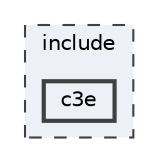 digraph "include/c3e"
{
 // LATEX_PDF_SIZE
  bgcolor="transparent";
  edge [fontname=Helvetica,fontsize=10,labelfontname=Helvetica,labelfontsize=10];
  node [fontname=Helvetica,fontsize=10,shape=box,height=0.2,width=0.4];
  compound=true
  subgraph clusterdir_d44c64559bbebec7f509842c48db8b23 {
    graph [ bgcolor="#edf0f7", pencolor="grey25", label="include", fontname=Helvetica,fontsize=10 style="filled,dashed", URL="dir_d44c64559bbebec7f509842c48db8b23.html",tooltip=""]
  dir_464e5f05530434acb59173749fbb85a9 [label="c3e", fillcolor="#edf0f7", color="grey25", style="filled,bold", URL="dir_464e5f05530434acb59173749fbb85a9.html",tooltip=""];
  }
}
